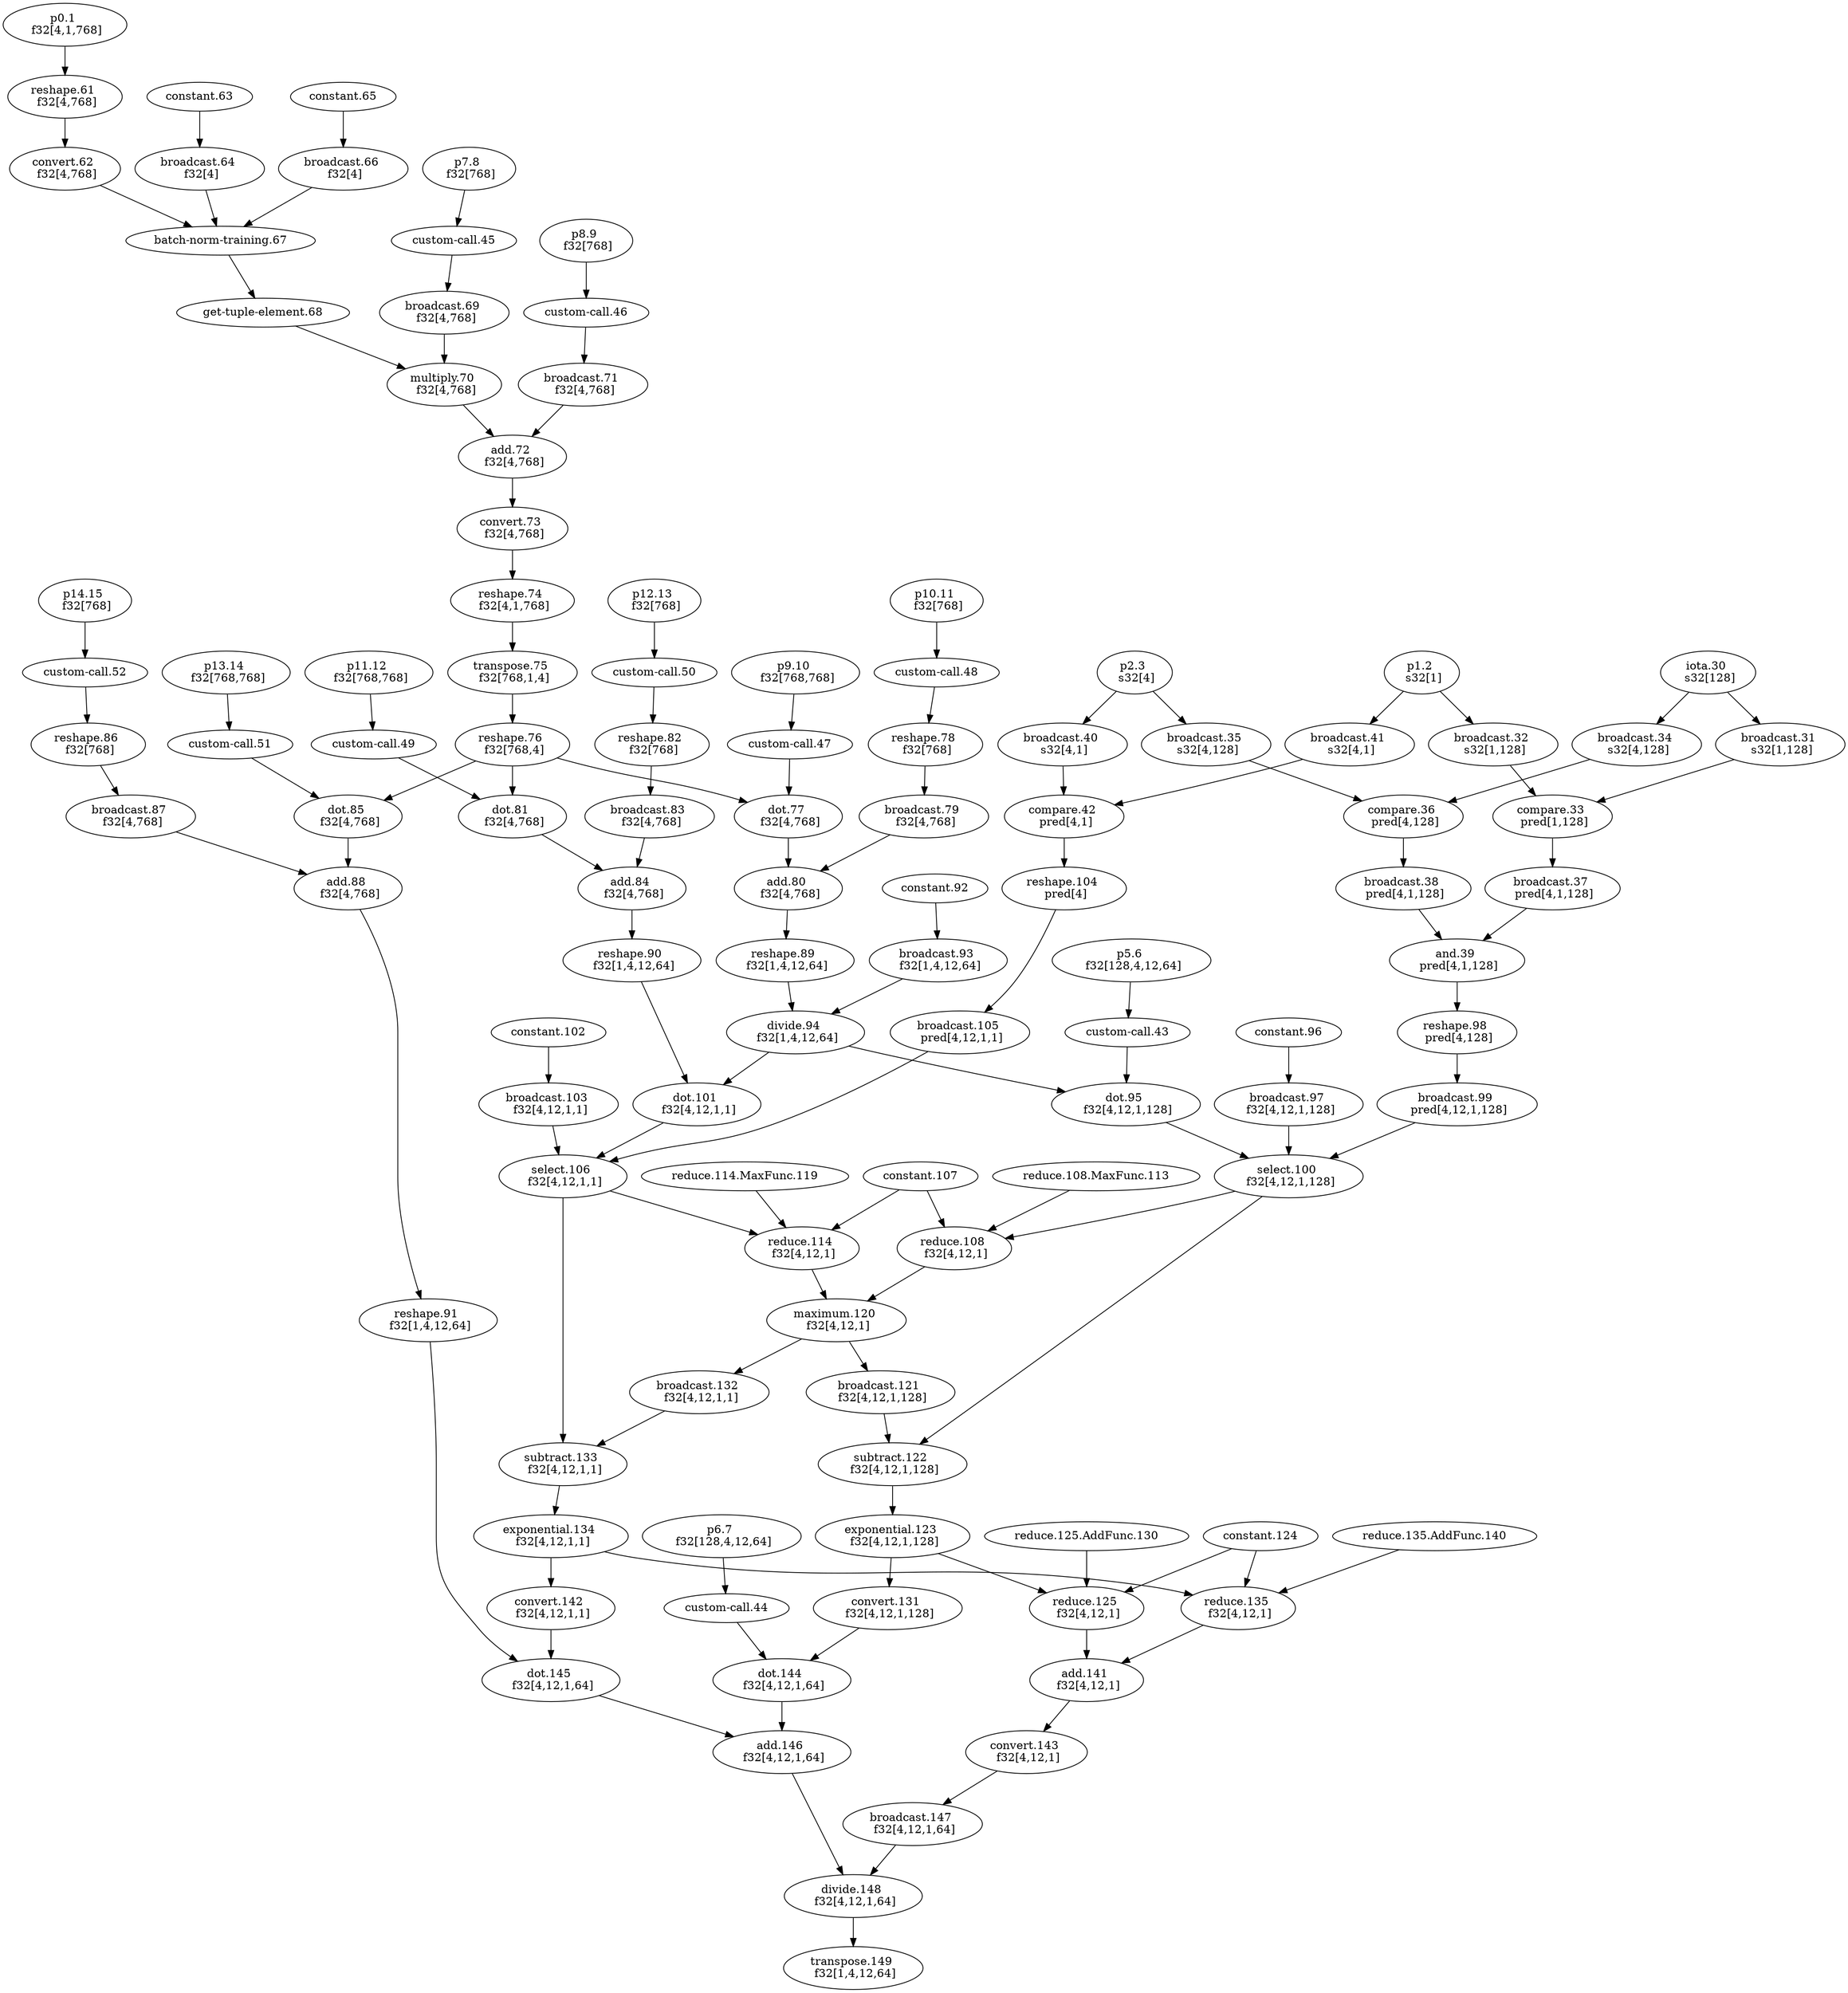 digraph HloModule { 
	"iota.30" [label="iota.30 \n s32[128]"];
	"broadcast.31" [label="broadcast.31 \n s32[1,128]"];
	"p1.2" [label="p1.2 \n s32[1]"];
	"broadcast.32" [label="broadcast.32 \n s32[1,128]"];
	"compare.33" [label="compare.33 \n pred[1,128]"];
	"broadcast.37" [label="broadcast.37 \n pred[4,1,128]"];
	"broadcast.34" [label="broadcast.34 \n s32[4,128]"];
	"p2.3" [label="p2.3 \n s32[4]"];
	"broadcast.35" [label="broadcast.35 \n s32[4,128]"];
	"compare.36" [label="compare.36 \n pred[4,128]"];
	"broadcast.38" [label="broadcast.38 \n pred[4,1,128]"];
	"and.39" [label="and.39 \n pred[4,1,128]"];
	"reshape.98" [label="reshape.98 \n pred[4,128]"];
	"broadcast.99" [label="broadcast.99 \n pred[4,12,1,128]"];
	"p0.1" [label="p0.1 \n f32[4,1,768]"];
	"reshape.61" [label="reshape.61 \n f32[4,768]"];
	"convert.62" [label="convert.62 \n f32[4,768]"];
	"broadcast.64" [label="broadcast.64 \n f32[4]"];
	"broadcast.66" [label="broadcast.66 \n f32[4]"];
	"p7.8" [label="p7.8 \n f32[768]"];
	"broadcast.69" [label="broadcast.69 \n f32[4,768]"];
	"multiply.70" [label="multiply.70 \n f32[4,768]"];
	"p8.9" [label="p8.9 \n f32[768]"];
	"broadcast.71" [label="broadcast.71 \n f32[4,768]"];
	"add.72" [label="add.72 \n f32[4,768]"];
	"convert.73" [label="convert.73 \n f32[4,768]"];
	"reshape.74" [label="reshape.74 \n f32[4,1,768]"];
	"transpose.75" [label="transpose.75 \n f32[768,1,4]"];
	"reshape.76" [label="reshape.76 \n f32[768,4]"];
	"p9.10" [label="p9.10 \n f32[768,768]"];
	"dot.77" [label="dot.77 \n f32[4,768]"];
	"p10.11" [label="p10.11 \n f32[768]"];
	"reshape.78" [label="reshape.78 \n f32[768]"];
	"broadcast.79" [label="broadcast.79 \n f32[4,768]"];
	"add.80" [label="add.80 \n f32[4,768]"];
	"reshape.89" [label="reshape.89 \n f32[1,4,12,64]"];
	"broadcast.93" [label="broadcast.93 \n f32[1,4,12,64]"];
	"divide.94" [label="divide.94 \n f32[1,4,12,64]"];
	"p5.6" [label="p5.6 \n f32[128,4,12,64]"];
	"dot.95" [label="dot.95 \n f32[4,12,1,128]"];
	"broadcast.97" [label="broadcast.97 \n f32[4,12,1,128]"];
	"select.100" [label="select.100 \n f32[4,12,1,128]"];
	"reduce.108" [label="reduce.108 \n f32[4,12,1]"];
	"broadcast.41" [label="broadcast.41 \n s32[4,1]"];
	"broadcast.40" [label="broadcast.40 \n s32[4,1]"];
	"compare.42" [label="compare.42 \n pred[4,1]"];
	"reshape.104" [label="reshape.104 \n pred[4]"];
	"broadcast.105" [label="broadcast.105 \n pred[4,12,1,1]"];
	"p11.12" [label="p11.12 \n f32[768,768]"];
	"dot.81" [label="dot.81 \n f32[4,768]"];
	"p12.13" [label="p12.13 \n f32[768]"];
	"reshape.82" [label="reshape.82 \n f32[768]"];
	"broadcast.83" [label="broadcast.83 \n f32[4,768]"];
	"add.84" [label="add.84 \n f32[4,768]"];
	"reshape.90" [label="reshape.90 \n f32[1,4,12,64]"];
	"dot.101" [label="dot.101 \n f32[4,12,1,1]"];
	"broadcast.103" [label="broadcast.103 \n f32[4,12,1,1]"];
	"select.106" [label="select.106 \n f32[4,12,1,1]"];
	"reduce.114" [label="reduce.114 \n f32[4,12,1]"];
	"maximum.120" [label="maximum.120 \n f32[4,12,1]"];
	"broadcast.121" [label="broadcast.121 \n f32[4,12,1,128]"];
	"subtract.122" [label="subtract.122 \n f32[4,12,1,128]"];
	"exponential.123" [label="exponential.123 \n f32[4,12,1,128]"];
	"convert.131" [label="convert.131 \n f32[4,12,1,128]"];
	"p6.7" [label="p6.7 \n f32[128,4,12,64]"];
	"dot.144" [label="dot.144 \n f32[4,12,1,64]"];
	"broadcast.132" [label="broadcast.132 \n f32[4,12,1,1]"];
	"subtract.133" [label="subtract.133 \n f32[4,12,1,1]"];
	"exponential.134" [label="exponential.134 \n f32[4,12,1,1]"];
	"convert.142" [label="convert.142 \n f32[4,12,1,1]"];
	"p13.14" [label="p13.14 \n f32[768,768]"];
	"dot.85" [label="dot.85 \n f32[4,768]"];
	"p14.15" [label="p14.15 \n f32[768]"];
	"reshape.86" [label="reshape.86 \n f32[768]"];
	"broadcast.87" [label="broadcast.87 \n f32[4,768]"];
	"add.88" [label="add.88 \n f32[4,768]"];
	"reshape.91" [label="reshape.91 \n f32[1,4,12,64]"];
	"dot.145" [label="dot.145 \n f32[4,12,1,64]"];
	"add.146" [label="add.146 \n f32[4,12,1,64]"];
	"reduce.125" [label="reduce.125 \n f32[4,12,1]"];
	"reduce.135" [label="reduce.135 \n f32[4,12,1]"];
	"add.141" [label="add.141 \n f32[4,12,1]"];
	"convert.143" [label="convert.143 \n f32[4,12,1]"];
	"broadcast.147" [label="broadcast.147 \n f32[4,12,1,64]"];
	"divide.148" [label="divide.148 \n f32[4,12,1,64]"];
	"transpose.149" [label="transpose.149 \n f32[1,4,12,64]"]; 
 	"iota.30" -> "broadcast.31";
	"p1.2" -> "broadcast.32";
	"broadcast.31" -> "compare.33";
	"broadcast.32" -> "compare.33";
	"compare.33" -> "broadcast.37";
	"iota.30" -> "broadcast.34";
	"p2.3" -> "broadcast.35";
	"broadcast.34" -> "compare.36";
	"broadcast.35" -> "compare.36";
	"compare.36" -> "broadcast.38";
	"broadcast.37" -> "and.39";
	"broadcast.38" -> "and.39";
	"and.39" -> "reshape.98";
	"reshape.98" -> "broadcast.99";
	"p0.1" -> "reshape.61";
	"reshape.61" -> "convert.62";
	"constant.63" -> "broadcast.64";
	"constant.65" -> "broadcast.66";
	"convert.62" -> "batch-norm-training.67";
	"broadcast.64" -> "batch-norm-training.67";
	"broadcast.66" -> "batch-norm-training.67";
	"batch-norm-training.67" -> "get-tuple-element.68";
	"p7.8" -> "custom-call.45";
	"custom-call.45" -> "broadcast.69";
	"get-tuple-element.68" -> "multiply.70";
	"broadcast.69" -> "multiply.70";
	"p8.9" -> "custom-call.46";
	"custom-call.46" -> "broadcast.71";
	"multiply.70" -> "add.72";
	"broadcast.71" -> "add.72";
	"add.72" -> "convert.73";
	"convert.73" -> "reshape.74";
	"reshape.74" -> "transpose.75";
	"transpose.75" -> "reshape.76";
	"p9.10" -> "custom-call.47";
	"reshape.76" -> "dot.77";
	"custom-call.47" -> "dot.77";
	"p10.11" -> "custom-call.48";
	"custom-call.48" -> "reshape.78";
	"reshape.78" -> "broadcast.79";
	"dot.77" -> "add.80";
	"broadcast.79" -> "add.80";
	"add.80" -> "reshape.89";
	"constant.92" -> "broadcast.93";
	"reshape.89" -> "divide.94";
	"broadcast.93" -> "divide.94";
	"p5.6" -> "custom-call.43";
	"divide.94" -> "dot.95";
	"custom-call.43" -> "dot.95";
	"constant.96" -> "broadcast.97";
	"broadcast.99" -> "select.100";
	"dot.95" -> "select.100";
	"broadcast.97" -> "select.100";
	"select.100" -> "reduce.108";
	"constant.107" -> "reduce.108";
	"reduce.108.MaxFunc.113" -> "reduce.108";
	"p1.2" -> "broadcast.41";
	"p2.3" -> "broadcast.40";
	"broadcast.41" -> "compare.42";
	"broadcast.40" -> "compare.42";
	"compare.42" -> "reshape.104";
	"reshape.104" -> "broadcast.105";
	"p11.12" -> "custom-call.49";
	"reshape.76" -> "dot.81";
	"custom-call.49" -> "dot.81";
	"p12.13" -> "custom-call.50";
	"custom-call.50" -> "reshape.82";
	"reshape.82" -> "broadcast.83";
	"dot.81" -> "add.84";
	"broadcast.83" -> "add.84";
	"add.84" -> "reshape.90";
	"divide.94" -> "dot.101";
	"reshape.90" -> "dot.101";
	"constant.102" -> "broadcast.103";
	"broadcast.105" -> "select.106";
	"dot.101" -> "select.106";
	"broadcast.103" -> "select.106";
	"select.106" -> "reduce.114";
	"constant.107" -> "reduce.114";
	"reduce.114.MaxFunc.119" -> "reduce.114";
	"reduce.108" -> "maximum.120";
	"reduce.114" -> "maximum.120";
	"maximum.120" -> "broadcast.121";
	"select.100" -> "subtract.122";
	"broadcast.121" -> "subtract.122";
	"subtract.122" -> "exponential.123";
	"exponential.123" -> "convert.131";
	"p6.7" -> "custom-call.44";
	"convert.131" -> "dot.144";
	"custom-call.44" -> "dot.144";
	"maximum.120" -> "broadcast.132";
	"select.106" -> "subtract.133";
	"broadcast.132" -> "subtract.133";
	"subtract.133" -> "exponential.134";
	"exponential.134" -> "convert.142";
	"p13.14" -> "custom-call.51";
	"reshape.76" -> "dot.85";
	"custom-call.51" -> "dot.85";
	"p14.15" -> "custom-call.52";
	"custom-call.52" -> "reshape.86";
	"reshape.86" -> "broadcast.87";
	"dot.85" -> "add.88";
	"broadcast.87" -> "add.88";
	"add.88" -> "reshape.91";
	"convert.142" -> "dot.145";
	"reshape.91" -> "dot.145";
	"dot.144" -> "add.146";
	"dot.145" -> "add.146";
	"exponential.123" -> "reduce.125";
	"constant.124" -> "reduce.125";
	"reduce.125.AddFunc.130" -> "reduce.125";
	"exponential.134" -> "reduce.135";
	"constant.124" -> "reduce.135";
	"reduce.135.AddFunc.140" -> "reduce.135";
	"reduce.125" -> "add.141";
	"reduce.135" -> "add.141";
	"add.141" -> "convert.143";
	"convert.143" -> "broadcast.147";
	"add.146" -> "divide.148";
	"broadcast.147" -> "divide.148";
	"divide.148" -> "transpose.149";
 }